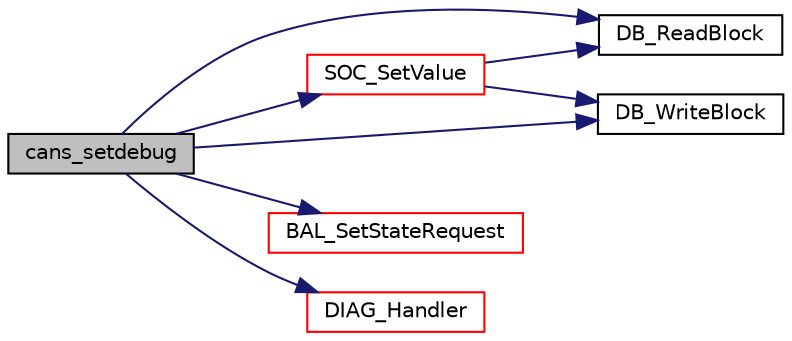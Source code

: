 digraph "cans_setdebug"
{
  edge [fontname="Helvetica",fontsize="10",labelfontname="Helvetica",labelfontsize="10"];
  node [fontname="Helvetica",fontsize="10",shape=record];
  rankdir="LR";
  Node66 [label="cans_setdebug",height=0.2,width=0.4,color="black", fillcolor="grey75", style="filled", fontcolor="black"];
  Node66 -> Node67 [color="midnightblue",fontsize="10",style="solid",fontname="Helvetica"];
  Node67 [label="SOC_SetValue",height=0.2,width=0.4,color="red", fillcolor="white", style="filled",URL="$sox_8c.html#adc250cba50a8094e0615b4eab62af184",tooltip="sets SOC value with a parameter between 0.0 and 100.0. "];
  Node67 -> Node68 [color="midnightblue",fontsize="10",style="solid",fontname="Helvetica"];
  Node68 [label="DB_ReadBlock",height=0.2,width=0.4,color="black", fillcolor="white", style="filled",URL="$database_8c.html#a94356e609a13e483fa0c15465e154f34",tooltip="Reads a datablock in database by value. "];
  Node67 -> Node77 [color="midnightblue",fontsize="10",style="solid",fontname="Helvetica"];
  Node77 [label="DB_WriteBlock",height=0.2,width=0.4,color="black", fillcolor="white", style="filled",URL="$database_8c.html#ab4d337e13c53dbdab695980576d33fb0",tooltip="Stores a datablock in database. "];
  Node66 -> Node78 [color="midnightblue",fontsize="10",style="solid",fontname="Helvetica"];
  Node78 [label="BAL_SetStateRequest",height=0.2,width=0.4,color="red", fillcolor="white", style="filled",URL="$bal_8c.html#a1e9d7cabf5fbe4f033dc95ed554abd77",tooltip="sets the current state request of the state variable bal_state. "];
  Node66 -> Node80 [color="midnightblue",fontsize="10",style="solid",fontname="Helvetica"];
  Node80 [label="DIAG_Handler",height=0.2,width=0.4,color="red", fillcolor="white", style="filled",URL="$group__API__DIAG.html#ga29e922af6b4c0f5c07d4d5b48b48d156",tooltip="DIAG_Handler provides generic error handling, based on diagnosis group.This function calls the handle..."];
  Node66 -> Node68 [color="midnightblue",fontsize="10",style="solid",fontname="Helvetica"];
  Node66 -> Node77 [color="midnightblue",fontsize="10",style="solid",fontname="Helvetica"];
}
